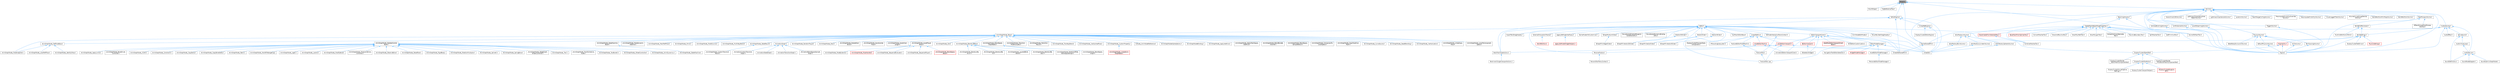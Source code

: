 digraph "Brush.h"
{
 // INTERACTIVE_SVG=YES
 // LATEX_PDF_SIZE
  bgcolor="transparent";
  edge [fontname=Helvetica,fontsize=10,labelfontname=Helvetica,labelfontsize=10];
  node [fontname=Helvetica,fontsize=10,shape=box,height=0.2,width=0.4];
  Node1 [id="Node000001",label="Brush.h",height=0.2,width=0.4,color="gray40", fillcolor="grey60", style="filled", fontcolor="black",tooltip=" "];
  Node1 -> Node2 [id="edge1_Node000001_Node000002",dir="back",color="steelblue1",style="solid",tooltip=" "];
  Node2 [id="Node000002",label="BrushShape.h",height=0.2,width=0.4,color="grey40", fillcolor="white", style="filled",URL="$d3/d8e/BrushShape_8h.html",tooltip=" "];
  Node1 -> Node3 [id="edge2_Node000001_Node000003",dir="back",color="steelblue1",style="solid",tooltip=" "];
  Node3 [id="Node000003",label="DlgReferenceTree.h",height=0.2,width=0.4,color="grey40", fillcolor="white", style="filled",URL="$db/dd3/DlgReferenceTree_8h.html",tooltip=" "];
  Node1 -> Node4 [id="edge3_Node000001_Node000004",dir="back",color="steelblue1",style="solid",tooltip=" "];
  Node4 [id="Node000004",label="EditorEngine.h",height=0.2,width=0.4,color="grey40", fillcolor="white", style="filled",URL="$da/d0c/EditorEngine_8h.html",tooltip=" "];
  Node4 -> Node5 [id="edge4_Node000004_Node000005",dir="back",color="steelblue1",style="solid",tooltip=" "];
  Node5 [id="Node000005",label="BookMarkTypeActions.h",height=0.2,width=0.4,color="grey40", fillcolor="white", style="filled",URL="$d0/d2f/BookMarkTypeActions_8h.html",tooltip=" "];
  Node5 -> Node6 [id="edge5_Node000005_Node000006",dir="back",color="steelblue1",style="solid",tooltip=" "];
  Node6 [id="Node000006",label="BookmarkSingleViewportActions.h",height=0.2,width=0.4,color="grey40", fillcolor="white", style="filled",URL="$d3/dd5/BookmarkSingleViewportActions_8h.html",tooltip=" "];
  Node4 -> Node7 [id="edge6_Node000004_Node000007",dir="back",color="steelblue1",style="solid",tooltip=" "];
  Node7 [id="Node000007",label="Editor.h",height=0.2,width=0.4,color="grey40", fillcolor="white", style="filled",URL="$de/d6e/Editor_8h.html",tooltip=" "];
  Node7 -> Node8 [id="edge7_Node000007_Node000008",dir="back",color="steelblue1",style="solid",tooltip=" "];
  Node8 [id="Node000008",label="AnimGraphNode_Base.h",height=0.2,width=0.4,color="grey40", fillcolor="white", style="filled",URL="$d0/dfb/AnimGraphNode__Base_8h.html",tooltip=" "];
  Node8 -> Node9 [id="edge8_Node000008_Node000009",dir="back",color="steelblue1",style="solid",tooltip=" "];
  Node9 [id="Node000009",label="AnimGraphNodeAlphaOptions.h",height=0.2,width=0.4,color="grey40", fillcolor="white", style="filled",URL="$d6/df6/AnimGraphNodeAlphaOptions_8h.html",tooltip=" "];
  Node8 -> Node10 [id="edge9_Node000008_Node000010",dir="back",color="steelblue1",style="solid",tooltip=" "];
  Node10 [id="Node000010",label="AnimGraphNodeBinding.h",height=0.2,width=0.4,color="grey40", fillcolor="white", style="filled",URL="$d6/d3b/AnimGraphNodeBinding_8h.html",tooltip=" "];
  Node8 -> Node11 [id="edge10_Node000008_Node000011",dir="back",color="steelblue1",style="solid",tooltip=" "];
  Node11 [id="Node000011",label="AnimGraphNode_ApplyAdditive.h",height=0.2,width=0.4,color="grey40", fillcolor="white", style="filled",URL="$da/d67/AnimGraphNode__ApplyAdditive_8h.html",tooltip=" "];
  Node8 -> Node12 [id="edge11_Node000008_Node000012",dir="back",color="steelblue1",style="solid",tooltip=" "];
  Node12 [id="Node000012",label="AnimGraphNode_ApplyMeshSpace\lAdditive.h",height=0.2,width=0.4,color="grey40", fillcolor="white", style="filled",URL="$dd/dc4/AnimGraphNode__ApplyMeshSpaceAdditive_8h.html",tooltip=" "];
  Node8 -> Node13 [id="edge12_Node000008_Node000013",dir="back",color="steelblue1",style="solid",tooltip=" "];
  Node13 [id="Node000013",label="AnimGraphNode_AssetPlayer\lBase.h",height=0.2,width=0.4,color="grey40", fillcolor="white", style="filled",URL="$d1/d4f/AnimGraphNode__AssetPlayerBase_8h.html",tooltip=" "];
  Node13 -> Node14 [id="edge13_Node000013_Node000014",dir="back",color="steelblue1",style="solid",tooltip=" "];
  Node14 [id="Node000014",label="AnimGraphNode_BlendSpace\lBase.h",height=0.2,width=0.4,color="red", fillcolor="#FFF0F0", style="filled",URL="$d7/d6d/AnimGraphNode__BlendSpaceBase_8h.html",tooltip=" "];
  Node13 -> Node19 [id="edge14_Node000013_Node000019",dir="back",color="steelblue1",style="solid",tooltip=" "];
  Node19 [id="Node000019",label="AnimGraphNode_PoseByName.h",height=0.2,width=0.4,color="grey40", fillcolor="white", style="filled",URL="$d7/d02/AnimGraphNode__PoseByName_8h.html",tooltip=" "];
  Node13 -> Node20 [id="edge15_Node000013_Node000020",dir="back",color="steelblue1",style="solid",tooltip=" "];
  Node20 [id="Node000020",label="AnimGraphNode_PoseHandler.h",height=0.2,width=0.4,color="red", fillcolor="#FFF0F0", style="filled",URL="$df/dfb/AnimGraphNode__PoseHandler_8h.html",tooltip=" "];
  Node13 -> Node23 [id="edge16_Node000013_Node000023",dir="back",color="steelblue1",style="solid",tooltip=" "];
  Node23 [id="Node000023",label="AnimGraphNode_SequenceEvaluator.h",height=0.2,width=0.4,color="grey40", fillcolor="white", style="filled",URL="$d1/d1c/AnimGraphNode__SequenceEvaluator_8h.html",tooltip=" "];
  Node13 -> Node24 [id="edge17_Node000013_Node000024",dir="back",color="steelblue1",style="solid",tooltip=" "];
  Node24 [id="Node000024",label="AnimGraphNode_SequencePlayer.h",height=0.2,width=0.4,color="grey40", fillcolor="white", style="filled",URL="$d2/d91/AnimGraphNode__SequencePlayer_8h.html",tooltip=" "];
  Node8 -> Node25 [id="edge18_Node000008_Node000025",dir="back",color="steelblue1",style="solid",tooltip=" "];
  Node25 [id="Node000025",label="AnimGraphNode_BlendBoneBy\lChannel.h",height=0.2,width=0.4,color="grey40", fillcolor="white", style="filled",URL="$de/da9/AnimGraphNode__BlendBoneByChannel_8h.html",tooltip=" "];
  Node8 -> Node26 [id="edge19_Node000008_Node000026",dir="back",color="steelblue1",style="solid",tooltip=" "];
  Node26 [id="Node000026",label="AnimGraphNode_BlendListBase.h",height=0.2,width=0.4,color="grey40", fillcolor="white", style="filled",URL="$d7/d20/AnimGraphNode__BlendListBase_8h.html",tooltip=" "];
  Node26 -> Node27 [id="edge20_Node000026_Node000027",dir="back",color="steelblue1",style="solid",tooltip=" "];
  Node27 [id="Node000027",label="AnimGraphNode_BlendListBy\lBool.h",height=0.2,width=0.4,color="grey40", fillcolor="white", style="filled",URL="$d9/d9d/AnimGraphNode__BlendListByBool_8h.html",tooltip=" "];
  Node26 -> Node28 [id="edge21_Node000026_Node000028",dir="back",color="steelblue1",style="solid",tooltip=" "];
  Node28 [id="Node000028",label="AnimGraphNode_BlendListBy\lEnum.h",height=0.2,width=0.4,color="grey40", fillcolor="white", style="filled",URL="$de/d60/AnimGraphNode__BlendListByEnum_8h.html",tooltip=" "];
  Node26 -> Node29 [id="edge22_Node000026_Node000029",dir="back",color="steelblue1",style="solid",tooltip=" "];
  Node29 [id="Node000029",label="AnimGraphNode_BlendListBy\lInt.h",height=0.2,width=0.4,color="grey40", fillcolor="white", style="filled",URL="$dc/df2/AnimGraphNode__BlendListByInt_8h.html",tooltip=" "];
  Node26 -> Node30 [id="edge23_Node000026_Node000030",dir="back",color="steelblue1",style="solid",tooltip=" "];
  Node30 [id="Node000030",label="AnimGraphNode_LayeredBone\lBlend.h",height=0.2,width=0.4,color="grey40", fillcolor="white", style="filled",URL="$d2/d01/AnimGraphNode__LayeredBoneBlend_8h.html",tooltip=" "];
  Node8 -> Node31 [id="edge24_Node000008_Node000031",dir="back",color="steelblue1",style="solid",tooltip=" "];
  Node31 [id="Node000031",label="AnimGraphNode_BlendSpace\lGraphBase.h",height=0.2,width=0.4,color="grey40", fillcolor="white", style="filled",URL="$d6/d44/AnimGraphNode__BlendSpaceGraphBase_8h.html",tooltip=" "];
  Node31 -> Node32 [id="edge25_Node000031_Node000032",dir="back",color="steelblue1",style="solid",tooltip=" "];
  Node32 [id="Node000032",label="AnimGraphNode_BlendSpace\lGraph.h",height=0.2,width=0.4,color="grey40", fillcolor="white", style="filled",URL="$d7/d81/AnimGraphNode__BlendSpaceGraph_8h.html",tooltip=" "];
  Node31 -> Node33 [id="edge26_Node000031_Node000033",dir="back",color="steelblue1",style="solid",tooltip=" "];
  Node33 [id="Node000033",label="AnimGraphNode_RotationOffset\lBlendSpaceGraph.h",height=0.2,width=0.4,color="grey40", fillcolor="white", style="filled",URL="$d0/d4c/AnimGraphNode__RotationOffsetBlendSpaceGraph_8h.html",tooltip=" "];
  Node8 -> Node34 [id="edge27_Node000008_Node000034",dir="back",color="steelblue1",style="solid",tooltip=" "];
  Node34 [id="Node000034",label="AnimGraphNode_BlendSpace\lSampleResult.h",height=0.2,width=0.4,color="grey40", fillcolor="white", style="filled",URL="$de/df8/AnimGraphNode__BlendSpaceSampleResult_8h.html",tooltip=" "];
  Node8 -> Node35 [id="edge28_Node000008_Node000035",dir="back",color="steelblue1",style="solid",tooltip=" "];
  Node35 [id="Node000035",label="AnimGraphNode_ComponentTo\lLocalSpace.h",height=0.2,width=0.4,color="grey40", fillcolor="white", style="filled",URL="$d1/d3f/AnimGraphNode__ComponentToLocalSpace_8h.html",tooltip=" "];
  Node8 -> Node36 [id="edge29_Node000008_Node000036",dir="back",color="steelblue1",style="solid",tooltip=" "];
  Node36 [id="Node000036",label="AnimGraphNode_CopyPoseFrom\lMesh.h",height=0.2,width=0.4,color="grey40", fillcolor="white", style="filled",URL="$d6/d71/AnimGraphNode__CopyPoseFromMesh_8h.html",tooltip=" "];
  Node8 -> Node37 [id="edge30_Node000008_Node000037",dir="back",color="steelblue1",style="solid",tooltip=" "];
  Node37 [id="Node000037",label="AnimGraphNode_CurveSource.h",height=0.2,width=0.4,color="grey40", fillcolor="white", style="filled",URL="$dc/de5/AnimGraphNode__CurveSource_8h.html",tooltip=" "];
  Node8 -> Node38 [id="edge31_Node000008_Node000038",dir="back",color="steelblue1",style="solid",tooltip=" "];
  Node38 [id="Node000038",label="AnimGraphNode_CustomProperty.h",height=0.2,width=0.4,color="grey40", fillcolor="white", style="filled",URL="$d8/d3f/AnimGraphNode__CustomProperty_8h.html",tooltip=" "];
  Node38 -> Node39 [id="edge32_Node000038_Node000039",dir="back",color="steelblue1",style="solid",tooltip=" "];
  Node39 [id="Node000039",label="AnimGraphNode_LinkedAnim\lGraphBase.h",height=0.2,width=0.4,color="red", fillcolor="#FFF0F0", style="filled",URL="$d5/de1/AnimGraphNode__LinkedAnimGraphBase_8h.html",tooltip=" "];
  Node8 -> Node42 [id="edge33_Node000008_Node000042",dir="back",color="steelblue1",style="solid",tooltip=" "];
  Node42 [id="Node000042",label="AnimGraphNode_DeadBlending.h",height=0.2,width=0.4,color="grey40", fillcolor="white", style="filled",URL="$d8/d73/AnimGraphNode__DeadBlending_8h.html",tooltip=" "];
  Node8 -> Node43 [id="edge34_Node000008_Node000043",dir="back",color="steelblue1",style="solid",tooltip=" "];
  Node43 [id="Node000043",label="AnimGraphNode_Inertialization.h",height=0.2,width=0.4,color="grey40", fillcolor="white", style="filled",URL="$d7/d66/AnimGraphNode__Inertialization_8h.html",tooltip=" "];
  Node8 -> Node44 [id="edge35_Node000008_Node000044",dir="back",color="steelblue1",style="solid",tooltip=" "];
  Node44 [id="Node000044",label="AnimGraphNode_LinkedInput\lPose.h",height=0.2,width=0.4,color="grey40", fillcolor="white", style="filled",URL="$d7/d8c/AnimGraphNode__LinkedInputPose_8h.html",tooltip=" "];
  Node8 -> Node45 [id="edge36_Node000008_Node000045",dir="back",color="steelblue1",style="solid",tooltip=" "];
  Node45 [id="Node000045",label="AnimGraphNode_LocalToComponent\lSpace.h",height=0.2,width=0.4,color="grey40", fillcolor="white", style="filled",URL="$d6/d01/AnimGraphNode__LocalToComponentSpace_8h.html",tooltip=" "];
  Node8 -> Node46 [id="edge37_Node000008_Node000046",dir="back",color="steelblue1",style="solid",tooltip=" "];
  Node46 [id="Node000046",label="AnimGraphNode_MakeDynamic\lAdditive.h",height=0.2,width=0.4,color="grey40", fillcolor="white", style="filled",URL="$d4/dc9/AnimGraphNode__MakeDynamicAdditive_8h.html",tooltip=" "];
  Node8 -> Node47 [id="edge38_Node000008_Node000047",dir="back",color="steelblue1",style="solid",tooltip=" "];
  Node47 [id="Node000047",label="AnimGraphNode_MeshRefPose.h",height=0.2,width=0.4,color="grey40", fillcolor="white", style="filled",URL="$d3/d58/AnimGraphNode__MeshRefPose_8h.html",tooltip=" "];
  Node8 -> Node48 [id="edge39_Node000008_Node000048",dir="back",color="steelblue1",style="solid",tooltip=" "];
  Node48 [id="Node000048",label="AnimGraphNode_Mirror.h",height=0.2,width=0.4,color="grey40", fillcolor="white", style="filled",URL="$de/d96/AnimGraphNode__Mirror_8h.html",tooltip=" "];
  Node8 -> Node49 [id="edge40_Node000008_Node000049",dir="back",color="steelblue1",style="solid",tooltip=" "];
  Node49 [id="Node000049",label="AnimGraphNode_ModifyCurve.h",height=0.2,width=0.4,color="grey40", fillcolor="white", style="filled",URL="$d5/d09/AnimGraphNode__ModifyCurve_8h.html",tooltip=" "];
  Node8 -> Node50 [id="edge41_Node000008_Node000050",dir="back",color="steelblue1",style="solid",tooltip=" "];
  Node50 [id="Node000050",label="AnimGraphNode_MultiWayBlend.h",height=0.2,width=0.4,color="grey40", fillcolor="white", style="filled",URL="$dd/dcb/AnimGraphNode__MultiWayBlend_8h.html",tooltip=" "];
  Node8 -> Node51 [id="edge42_Node000008_Node000051",dir="back",color="steelblue1",style="solid",tooltip=" "];
  Node51 [id="Node000051",label="AnimGraphNode_PoseSnapshot.h",height=0.2,width=0.4,color="grey40", fillcolor="white", style="filled",URL="$d1/d92/AnimGraphNode__PoseSnapshot_8h.html",tooltip=" "];
  Node8 -> Node52 [id="edge43_Node000008_Node000052",dir="back",color="steelblue1",style="solid",tooltip=" "];
  Node52 [id="Node000052",label="AnimGraphNode_RandomPlayer.h",height=0.2,width=0.4,color="grey40", fillcolor="white", style="filled",URL="$dc/d48/AnimGraphNode__RandomPlayer_8h.html",tooltip=" "];
  Node8 -> Node53 [id="edge44_Node000008_Node000053",dir="back",color="steelblue1",style="solid",tooltip=" "];
  Node53 [id="Node000053",label="AnimGraphNode_RefPoseBase.h",height=0.2,width=0.4,color="grey40", fillcolor="white", style="filled",URL="$d8/d34/AnimGraphNode__RefPoseBase_8h.html",tooltip=" "];
  Node53 -> Node54 [id="edge45_Node000053_Node000054",dir="back",color="steelblue1",style="solid",tooltip=" "];
  Node54 [id="Node000054",label="AnimGraphNode_IdentityPose.h",height=0.2,width=0.4,color="grey40", fillcolor="white", style="filled",URL="$d8/dac/AnimGraphNode__IdentityPose_8h.html",tooltip=" "];
  Node53 -> Node55 [id="edge46_Node000053_Node000055",dir="back",color="steelblue1",style="solid",tooltip=" "];
  Node55 [id="Node000055",label="AnimGraphNode_LocalRefPose.h",height=0.2,width=0.4,color="grey40", fillcolor="white", style="filled",URL="$df/d6f/AnimGraphNode__LocalRefPose_8h.html",tooltip=" "];
  Node53 -> Node51 [id="edge47_Node000053_Node000051",dir="back",color="steelblue1",style="solid",tooltip=" "];
  Node8 -> Node56 [id="edge48_Node000008_Node000056",dir="back",color="steelblue1",style="solid",tooltip=" "];
  Node56 [id="Node000056",label="AnimGraphNode_Root.h",height=0.2,width=0.4,color="grey40", fillcolor="white", style="filled",URL="$d2/d39/AnimGraphNode__Root_8h.html",tooltip=" "];
  Node8 -> Node57 [id="edge49_Node000008_Node000057",dir="back",color="steelblue1",style="solid",tooltip=" "];
  Node57 [id="Node000057",label="AnimGraphNode_RotateRoot\lBone.h",height=0.2,width=0.4,color="grey40", fillcolor="white", style="filled",URL="$d4/de0/AnimGraphNode__RotateRootBone_8h.html",tooltip=" "];
  Node8 -> Node58 [id="edge50_Node000008_Node000058",dir="back",color="steelblue1",style="solid",tooltip=" "];
  Node58 [id="Node000058",label="AnimGraphNode_SaveCached\lPose.h",height=0.2,width=0.4,color="grey40", fillcolor="white", style="filled",URL="$df/d5e/AnimGraphNode__SaveCachedPose_8h.html",tooltip=" "];
  Node8 -> Node59 [id="edge51_Node000008_Node000059",dir="back",color="steelblue1",style="solid",tooltip=" "];
  Node59 [id="Node000059",label="AnimGraphNode_ScaleChain\lLength.h",height=0.2,width=0.4,color="grey40", fillcolor="white", style="filled",URL="$d9/df8/AnimGraphNode__ScaleChainLength_8h.html",tooltip=" "];
  Node8 -> Node60 [id="edge52_Node000008_Node000060",dir="back",color="steelblue1",style="solid",tooltip=" "];
  Node60 [id="Node000060",label="AnimGraphNode_SkeletalControl\lBase.h",height=0.2,width=0.4,color="grey40", fillcolor="white", style="filled",URL="$d9/dff/AnimGraphNode__SkeletalControlBase_8h.html",tooltip=" "];
  Node60 -> Node61 [id="edge53_Node000060_Node000061",dir="back",color="steelblue1",style="solid",tooltip=" "];
  Node61 [id="Node000061",label="AnimGraphNode_AnimDynamics.h",height=0.2,width=0.4,color="grey40", fillcolor="white", style="filled",URL="$da/dc2/AnimGraphNode__AnimDynamics_8h.html",tooltip=" "];
  Node60 -> Node62 [id="edge54_Node000060_Node000062",dir="back",color="steelblue1",style="solid",tooltip=" "];
  Node62 [id="Node000062",label="AnimGraphNode_ApplyLimits.h",height=0.2,width=0.4,color="grey40", fillcolor="white", style="filled",URL="$dc/d36/AnimGraphNode__ApplyLimits_8h.html",tooltip=" "];
  Node60 -> Node63 [id="edge55_Node000060_Node000063",dir="back",color="steelblue1",style="solid",tooltip=" "];
  Node63 [id="Node000063",label="AnimGraphNode_BoneDriven\lController.h",height=0.2,width=0.4,color="grey40", fillcolor="white", style="filled",URL="$df/df3/AnimGraphNode__BoneDrivenController_8h.html",tooltip=" "];
  Node60 -> Node64 [id="edge56_Node000060_Node000064",dir="back",color="steelblue1",style="solid",tooltip=" "];
  Node64 [id="Node000064",label="AnimGraphNode_CCDIK.h",height=0.2,width=0.4,color="grey40", fillcolor="white", style="filled",URL="$df/d0d/AnimGraphNode__CCDIK_8h.html",tooltip=" "];
  Node60 -> Node65 [id="edge57_Node000060_Node000065",dir="back",color="steelblue1",style="solid",tooltip=" "];
  Node65 [id="Node000065",label="AnimGraphNode_Constraint.h",height=0.2,width=0.4,color="grey40", fillcolor="white", style="filled",URL="$d2/d98/AnimGraphNode__Constraint_8h.html",tooltip=" "];
  Node60 -> Node66 [id="edge58_Node000060_Node000066",dir="back",color="steelblue1",style="solid",tooltip=" "];
  Node66 [id="Node000066",label="AnimGraphNode_CopyBone.h",height=0.2,width=0.4,color="grey40", fillcolor="white", style="filled",URL="$dc/de6/AnimGraphNode__CopyBone_8h.html",tooltip=" "];
  Node60 -> Node67 [id="edge59_Node000060_Node000067",dir="back",color="steelblue1",style="solid",tooltip=" "];
  Node67 [id="Node000067",label="AnimGraphNode_CopyBoneDelta.h",height=0.2,width=0.4,color="grey40", fillcolor="white", style="filled",URL="$d8/d60/AnimGraphNode__CopyBoneDelta_8h.html",tooltip=" "];
  Node60 -> Node68 [id="edge60_Node000060_Node000068",dir="back",color="steelblue1",style="solid",tooltip=" "];
  Node68 [id="Node000068",label="AnimGraphNode_Fabrik.h",height=0.2,width=0.4,color="grey40", fillcolor="white", style="filled",URL="$d6/d79/AnimGraphNode__Fabrik_8h.html",tooltip=" "];
  Node60 -> Node69 [id="edge61_Node000060_Node000069",dir="back",color="steelblue1",style="solid",tooltip=" "];
  Node69 [id="Node000069",label="AnimGraphNode_HandIKRetargeting.h",height=0.2,width=0.4,color="grey40", fillcolor="white", style="filled",URL="$dd/dee/AnimGraphNode__HandIKRetargeting_8h.html",tooltip=" "];
  Node60 -> Node70 [id="edge62_Node000060_Node000070",dir="back",color="steelblue1",style="solid",tooltip=" "];
  Node70 [id="Node000070",label="AnimGraphNode_LegIK.h",height=0.2,width=0.4,color="grey40", fillcolor="white", style="filled",URL="$d3/d59/AnimGraphNode__LegIK_8h.html",tooltip=" "];
  Node60 -> Node71 [id="edge63_Node000060_Node000071",dir="back",color="steelblue1",style="solid",tooltip=" "];
  Node71 [id="Node000071",label="AnimGraphNode_LookAt.h",height=0.2,width=0.4,color="grey40", fillcolor="white", style="filled",URL="$dd/de3/AnimGraphNode__LookAt_8h.html",tooltip=" "];
  Node60 -> Node72 [id="edge64_Node000060_Node000072",dir="back",color="steelblue1",style="solid",tooltip=" "];
  Node72 [id="Node000072",label="AnimGraphNode_ModifyBone.h",height=0.2,width=0.4,color="grey40", fillcolor="white", style="filled",URL="$d1/d8e/AnimGraphNode__ModifyBone_8h.html",tooltip=" "];
  Node60 -> Node73 [id="edge65_Node000060_Node000073",dir="back",color="steelblue1",style="solid",tooltip=" "];
  Node73 [id="Node000073",label="AnimGraphNode_ModularVehicle\lController.h",height=0.2,width=0.4,color="grey40", fillcolor="white", style="filled",URL="$d3/d04/AnimGraphNode__ModularVehicleController_8h.html",tooltip=" "];
  Node60 -> Node74 [id="edge66_Node000060_Node000074",dir="back",color="steelblue1",style="solid",tooltip=" "];
  Node74 [id="Node000074",label="AnimGraphNode_ObserveBone.h",height=0.2,width=0.4,color="grey40", fillcolor="white", style="filled",URL="$d0/dcc/AnimGraphNode__ObserveBone_8h.html",tooltip=" "];
  Node60 -> Node75 [id="edge67_Node000060_Node000075",dir="back",color="steelblue1",style="solid",tooltip=" "];
  Node75 [id="Node000075",label="AnimGraphNode_ResetRoot.h",height=0.2,width=0.4,color="grey40", fillcolor="white", style="filled",URL="$dd/da9/AnimGraphNode__ResetRoot_8h.html",tooltip=" "];
  Node60 -> Node76 [id="edge68_Node000060_Node000076",dir="back",color="steelblue1",style="solid",tooltip=" "];
  Node76 [id="Node000076",label="AnimGraphNode_RigidBody.h",height=0.2,width=0.4,color="grey40", fillcolor="white", style="filled",URL="$d0/d05/AnimGraphNode__RigidBody_8h.html",tooltip=" "];
  Node60 -> Node77 [id="edge69_Node000060_Node000077",dir="back",color="steelblue1",style="solid",tooltip=" "];
  Node77 [id="Node000077",label="AnimGraphNode_RotationMultiplier.h",height=0.2,width=0.4,color="grey40", fillcolor="white", style="filled",URL="$d6/d16/AnimGraphNode__RotationMultiplier_8h.html",tooltip=" "];
  Node60 -> Node78 [id="edge70_Node000060_Node000078",dir="back",color="steelblue1",style="solid",tooltip=" "];
  Node78 [id="Node000078",label="AnimGraphNode_SplineIK.h",height=0.2,width=0.4,color="grey40", fillcolor="white", style="filled",URL="$d0/d7e/AnimGraphNode__SplineIK_8h.html",tooltip=" "];
  Node60 -> Node79 [id="edge71_Node000060_Node000079",dir="back",color="steelblue1",style="solid",tooltip=" "];
  Node79 [id="Node000079",label="AnimGraphNode_SpringBone.h",height=0.2,width=0.4,color="grey40", fillcolor="white", style="filled",URL="$dc/d38/AnimGraphNode__SpringBone_8h.html",tooltip=" "];
  Node60 -> Node80 [id="edge72_Node000060_Node000080",dir="back",color="steelblue1",style="solid",tooltip=" "];
  Node80 [id="Node000080",label="AnimGraphNode_StageCoach\lWheelController.h",height=0.2,width=0.4,color="grey40", fillcolor="white", style="filled",URL="$d6/dbe/AnimGraphNode__StageCoachWheelController_8h.html",tooltip=" "];
  Node60 -> Node81 [id="edge73_Node000060_Node000081",dir="back",color="steelblue1",style="solid",tooltip=" "];
  Node81 [id="Node000081",label="AnimGraphNode_Trail.h",height=0.2,width=0.4,color="grey40", fillcolor="white", style="filled",URL="$d4/d5a/AnimGraphNode__Trail_8h.html",tooltip=" "];
  Node60 -> Node82 [id="edge74_Node000060_Node000082",dir="back",color="steelblue1",style="solid",tooltip=" "];
  Node82 [id="Node000082",label="AnimGraphNode_TwistCorrective\lNode.h",height=0.2,width=0.4,color="grey40", fillcolor="white", style="filled",URL="$de/d7f/AnimGraphNode__TwistCorrectiveNode_8h.html",tooltip=" "];
  Node60 -> Node83 [id="edge75_Node000060_Node000083",dir="back",color="steelblue1",style="solid",tooltip=" "];
  Node83 [id="Node000083",label="AnimGraphNode_TwoBoneIK.h",height=0.2,width=0.4,color="grey40", fillcolor="white", style="filled",URL="$d1/dc2/AnimGraphNode__TwoBoneIK_8h.html",tooltip=" "];
  Node60 -> Node84 [id="edge76_Node000060_Node000084",dir="back",color="steelblue1",style="solid",tooltip=" "];
  Node84 [id="Node000084",label="AnimGraphNode_WheelController.h",height=0.2,width=0.4,color="grey40", fillcolor="white", style="filled",URL="$df/de4/AnimGraphNode__WheelController_8h.html",tooltip=" "];
  Node8 -> Node85 [id="edge77_Node000008_Node000085",dir="back",color="steelblue1",style="solid",tooltip=" "];
  Node85 [id="Node000085",label="AnimGraphNode_Slot.h",height=0.2,width=0.4,color="grey40", fillcolor="white", style="filled",URL="$df/d63/AnimGraphNode__Slot_8h.html",tooltip=" "];
  Node8 -> Node86 [id="edge78_Node000008_Node000086",dir="back",color="steelblue1",style="solid",tooltip=" "];
  Node86 [id="Node000086",label="AnimGraphNode_StateMachine\lBase.h",height=0.2,width=0.4,color="grey40", fillcolor="white", style="filled",URL="$dc/d11/AnimGraphNode__StateMachineBase_8h.html",tooltip=" "];
  Node86 -> Node87 [id="edge79_Node000086_Node000087",dir="back",color="steelblue1",style="solid",tooltip=" "];
  Node87 [id="Node000087",label="AnimGraphNode_StateMachine.h",height=0.2,width=0.4,color="grey40", fillcolor="white", style="filled",URL="$d9/d4d/AnimGraphNode__StateMachine_8h.html",tooltip=" "];
  Node8 -> Node88 [id="edge80_Node000008_Node000088",dir="back",color="steelblue1",style="solid",tooltip=" "];
  Node88 [id="Node000088",label="AnimGraphNode_StateResult.h",height=0.2,width=0.4,color="grey40", fillcolor="white", style="filled",URL="$d3/d7e/AnimGraphNode__StateResult_8h.html",tooltip=" "];
  Node88 -> Node89 [id="edge81_Node000088_Node000089",dir="back",color="steelblue1",style="solid",tooltip=" "];
  Node89 [id="Node000089",label="AnimGraphNode_CustomTransition\lResult.h",height=0.2,width=0.4,color="grey40", fillcolor="white", style="filled",URL="$df/d6e/AnimGraphNode__CustomTransitionResult_8h.html",tooltip=" "];
  Node8 -> Node90 [id="edge82_Node000008_Node000090",dir="back",color="steelblue1",style="solid",tooltip=" "];
  Node90 [id="Node000090",label="AnimGraphNode_Transition\lPoseEvaluator.h",height=0.2,width=0.4,color="grey40", fillcolor="white", style="filled",URL="$d8/dec/AnimGraphNode__TransitionPoseEvaluator_8h.html",tooltip=" "];
  Node8 -> Node91 [id="edge83_Node000008_Node000091",dir="back",color="steelblue1",style="solid",tooltip=" "];
  Node91 [id="Node000091",label="AnimGraphNode_Transition\lResult.h",height=0.2,width=0.4,color="grey40", fillcolor="white", style="filled",URL="$d7/d74/AnimGraphNode__TransitionResult_8h.html",tooltip=" "];
  Node8 -> Node92 [id="edge84_Node000008_Node000092",dir="back",color="steelblue1",style="solid",tooltip=" "];
  Node92 [id="Node000092",label="AnimGraphNode_TwoWayBlend.h",height=0.2,width=0.4,color="grey40", fillcolor="white", style="filled",URL="$d0/df0/AnimGraphNode__TwoWayBlend_8h.html",tooltip=" "];
  Node8 -> Node93 [id="edge85_Node000008_Node000093",dir="back",color="steelblue1",style="solid",tooltip=" "];
  Node93 [id="Node000093",label="AnimGraphNode_UseCachedPose.h",height=0.2,width=0.4,color="grey40", fillcolor="white", style="filled",URL="$d8/d30/AnimGraphNode__UseCachedPose_8h.html",tooltip=" "];
  Node8 -> Node94 [id="edge86_Node000008_Node000094",dir="back",color="steelblue1",style="solid",tooltip=" "];
  Node94 [id="Node000094",label="AnimationGraph.h",height=0.2,width=0.4,color="grey40", fillcolor="white", style="filled",URL="$df/d2e/AnimationGraph_8h.html",tooltip=" "];
  Node94 -> Node95 [id="edge87_Node000094_Node000095",dir="back",color="steelblue1",style="solid",tooltip=" "];
  Node95 [id="Node000095",label="AnimationBlendSpaceSample\lGraph.h",height=0.2,width=0.4,color="grey40", fillcolor="white", style="filled",URL="$d1/d35/AnimationBlendSpaceSampleGraph_8h.html",tooltip=" "];
  Node94 -> Node96 [id="edge88_Node000094_Node000096",dir="back",color="steelblue1",style="solid",tooltip=" "];
  Node96 [id="Node000096",label="AnimationCustomTransition\lGraph.h",height=0.2,width=0.4,color="grey40", fillcolor="white", style="filled",URL="$dc/d6c/AnimationCustomTransitionGraph_8h.html",tooltip=" "];
  Node94 -> Node97 [id="edge89_Node000094_Node000097",dir="back",color="steelblue1",style="solid",tooltip=" "];
  Node97 [id="Node000097",label="AnimationStateGraph.h",height=0.2,width=0.4,color="grey40", fillcolor="white", style="filled",URL="$d1/d71/AnimationStateGraph_8h.html",tooltip=" "];
  Node94 -> Node98 [id="edge90_Node000094_Node000098",dir="back",color="steelblue1",style="solid",tooltip=" "];
  Node98 [id="Node000098",label="AnimationTransitionGraph.h",height=0.2,width=0.4,color="grey40", fillcolor="white", style="filled",URL="$d2/d0b/AnimationTransitionGraph_8h.html",tooltip=" "];
  Node8 -> Node99 [id="edge91_Node000008_Node000099",dir="back",color="steelblue1",style="solid",tooltip=" "];
  Node99 [id="Node000099",label="K2Node_AnimNodeReference.h",height=0.2,width=0.4,color="grey40", fillcolor="white", style="filled",URL="$d2/d81/K2Node__AnimNodeReference_8h.html",tooltip=" "];
  Node7 -> Node100 [id="edge92_Node000007_Node000100",dir="back",color="steelblue1",style="solid",tooltip=" "];
  Node100 [id="Node000100",label="AnimNodeEditModes.h",height=0.2,width=0.4,color="grey40", fillcolor="white", style="filled",URL="$db/dde/AnimNodeEditModes_8h.html",tooltip=" "];
  Node7 -> Node5 [id="edge93_Node000007_Node000005",dir="back",color="steelblue1",style="solid",tooltip=" "];
  Node7 -> Node101 [id="edge94_Node000007_Node000101",dir="back",color="steelblue1",style="solid",tooltip=" "];
  Node101 [id="Node000101",label="BrushBuilderDragDropOp.h",height=0.2,width=0.4,color="grey40", fillcolor="white", style="filled",URL="$d9/d56/BrushBuilderDragDropOp_8h.html",tooltip=" "];
  Node7 -> Node102 [id="edge95_Node000007_Node000102",dir="back",color="steelblue1",style="solid",tooltip=" "];
  Node102 [id="Node000102",label="DisplayClusterObjectRef.h",height=0.2,width=0.4,color="grey40", fillcolor="white", style="filled",URL="$d9/d87/DisplayClusterObjectRef_8h.html",tooltip=" "];
  Node102 -> Node103 [id="edge96_Node000102_Node000103",dir="back",color="steelblue1",style="solid",tooltip=" "];
  Node103 [id="Node000103",label="DisplayClusterRender\l_ProceduralMeshComponentRef.h",height=0.2,width=0.4,color="grey40", fillcolor="white", style="filled",URL="$da/dbe/DisplayClusterRender__ProceduralMeshComponentRef_8h.html",tooltip=" "];
  Node102 -> Node104 [id="edge97_Node000102_Node000104",dir="back",color="steelblue1",style="solid",tooltip=" "];
  Node104 [id="Node000104",label="DisplayClusterRender\l_StaticMeshComponentRef.h",height=0.2,width=0.4,color="grey40", fillcolor="white", style="filled",URL="$dd/d84/DisplayClusterRender__StaticMeshComponentRef_8h.html",tooltip=" "];
  Node102 -> Node105 [id="edge98_Node000102_Node000105",dir="back",color="steelblue1",style="solid",tooltip=" "];
  Node105 [id="Node000105",label="DisplayClusterRootActor.h",height=0.2,width=0.4,color="grey40", fillcolor="white", style="filled",URL="$d0/d41/DisplayClusterRootActor_8h.html",tooltip=" "];
  Node105 -> Node106 [id="edge99_Node000105_Node000106",dir="back",color="steelblue1",style="solid",tooltip=" "];
  Node106 [id="Node000106",label="DisplayClusterMoviePipeline\lSettings.h",height=0.2,width=0.4,color="grey40", fillcolor="white", style="filled",URL="$d7/d56/DisplayClusterMoviePipelineSettings_8h.html",tooltip=" "];
  Node105 -> Node107 [id="edge100_Node000105_Node000107",dir="back",color="steelblue1",style="solid",tooltip=" "];
  Node107 [id="Node000107",label="DisplayClusterViewportHelpers.h",height=0.2,width=0.4,color="grey40", fillcolor="white", style="filled",URL="$d6/d8b/DisplayClusterViewportHelpers_8h.html",tooltip=" "];
  Node105 -> Node108 [id="edge101_Node000105_Node000108",dir="back",color="steelblue1",style="solid",tooltip=" "];
  Node108 [id="Node000108",label="IDisplayClusterBlueprint\lAPI.h",height=0.2,width=0.4,color="red", fillcolor="#FFF0F0", style="filled",URL="$d6/dd6/IDisplayClusterBlueprintAPI_8h.html",tooltip=" "];
  Node7 -> Node110 [id="edge102_Node000007_Node000110",dir="back",color="steelblue1",style="solid",tooltip=" "];
  Node110 [id="Node000110",label="EdModeInteractiveToolsContext.h",height=0.2,width=0.4,color="grey40", fillcolor="white", style="filled",URL="$d7/da4/EdModeInteractiveToolsContext_8h.html",tooltip=" "];
  Node110 -> Node111 [id="edge103_Node000110_Node000111",dir="back",color="steelblue1",style="solid",tooltip=" "];
  Node111 [id="Node000111",label="FractureTool.h",height=0.2,width=0.4,color="grey40", fillcolor="white", style="filled",URL="$d4/d30/FractureTool_8h.html",tooltip=" "];
  Node111 -> Node112 [id="edge104_Node000111_Node000112",dir="back",color="steelblue1",style="solid",tooltip=" "];
  Node112 [id="Node000112",label="FractureTool.cpp",height=0.2,width=0.4,color="grey40", fillcolor="white", style="filled",URL="$dc/d9a/FractureTool_8cpp.html",tooltip=" "];
  Node7 -> Node113 [id="edge105_Node000007_Node000113",dir="back",color="steelblue1",style="solid",tooltip=" "];
  Node113 [id="Node000113",label="EditorModeManager.h",height=0.2,width=0.4,color="grey40", fillcolor="white", style="filled",URL="$d9/dca/EditorModeManager_8h.html",tooltip=" "];
  Node113 -> Node114 [id="edge106_Node000113_Node000114",dir="back",color="steelblue1",style="solid",tooltip=" "];
  Node114 [id="Node000114",label="AssetEditorModeManager.h",height=0.2,width=0.4,color="grey40", fillcolor="white", style="filled",URL="$db/d83/AssetEditorModeManager_8h.html",tooltip=" "];
  Node114 -> Node115 [id="edge107_Node000114_Node000115",dir="back",color="steelblue1",style="solid",tooltip=" "];
  Node115 [id="Node000115",label="IPersonaEditorModeManager.h",height=0.2,width=0.4,color="grey40", fillcolor="white", style="filled",URL="$d7/dda/IPersonaEditorModeManager_8h.html",tooltip=" "];
  Node113 -> Node112 [id="edge108_Node000113_Node000112",dir="back",color="steelblue1",style="solid",tooltip=" "];
  Node113 -> Node116 [id="edge109_Node000113_Node000116",dir="back",color="steelblue1",style="solid",tooltip=" "];
  Node116 [id="Node000116",label="NavigationToolEditorSelection.h",height=0.2,width=0.4,color="grey40", fillcolor="white", style="filled",URL="$d8/dc1/NavigationToolEditorSelection_8h.html",tooltip=" "];
  Node113 -> Node117 [id="edge110_Node000113_Node000117",dir="back",color="steelblue1",style="solid",tooltip=" "];
  Node117 [id="Node000117",label="UnrealEd.h",height=0.2,width=0.4,color="grey40", fillcolor="white", style="filled",URL="$d2/d5f/UnrealEd_8h.html",tooltip=" "];
  Node113 -> Node118 [id="edge111_Node000113_Node000118",dir="back",color="steelblue1",style="solid",tooltip=" "];
  Node118 [id="Node000118",label="WidgetModeManager.h",height=0.2,width=0.4,color="red", fillcolor="#FFF0F0", style="filled",URL="$d7/d49/WidgetModeManager_8h.html",tooltip=" "];
  Node7 -> Node120 [id="edge112_Node000007_Node000120",dir="back",color="steelblue1",style="solid",tooltip=" "];
  Node120 [id="Node000120",label="EditorViewportClient.h",height=0.2,width=0.4,color="grey40", fillcolor="white", style="filled",URL="$d4/d41/EditorViewportClient_8h.html",tooltip=" "];
  Node120 -> Node121 [id="edge113_Node000120_Node000121",dir="back",color="steelblue1",style="solid",tooltip=" "];
  Node121 [id="Node000121",label="AnimationEditorViewportClient.h",height=0.2,width=0.4,color="grey40", fillcolor="white", style="filled",URL="$d1/d45/AnimationEditorViewportClient_8h.html",tooltip=" "];
  Node120 -> Node122 [id="edge114_Node000120_Node000122",dir="back",color="steelblue1",style="solid",tooltip=" "];
  Node122 [id="Node000122",label="DataflowEditorViewportClient\lBase.h",height=0.2,width=0.4,color="red", fillcolor="#FFF0F0", style="filled",URL="$d8/ddd/DataflowEditorViewportClientBase_8h.html",tooltip=" "];
  Node120 -> Node125 [id="edge115_Node000120_Node000125",dir="back",color="steelblue1",style="solid",tooltip=" "];
  Node125 [id="Node000125",label="ISCSEditorCustomization.h",height=0.2,width=0.4,color="grey40", fillcolor="white", style="filled",URL="$de/d19/ISCSEditorCustomization_8h.html",tooltip=" "];
  Node120 -> Node126 [id="edge116_Node000120_Node000126",dir="back",color="steelblue1",style="solid",tooltip=" "];
  Node126 [id="Node000126",label="LevelEditorViewport.h",height=0.2,width=0.4,color="red", fillcolor="#FFF0F0", style="filled",URL="$d4/ddf/LevelEditorViewport_8h.html",tooltip=" "];
  Node126 -> Node5 [id="edge117_Node000126_Node000005",dir="back",color="steelblue1",style="solid",tooltip=" "];
  Node126 -> Node112 [id="edge118_Node000126_Node000112",dir="back",color="steelblue1",style="solid",tooltip=" "];
  Node126 -> Node117 [id="edge119_Node000126_Node000117",dir="back",color="steelblue1",style="solid",tooltip=" "];
  Node120 -> Node129 [id="edge120_Node000120_Node000129",dir="back",color="steelblue1",style="solid",tooltip=" "];
  Node129 [id="Node000129",label="SEditorViewport.h",height=0.2,width=0.4,color="red", fillcolor="#FFF0F0", style="filled",URL="$dd/de0/SEditorViewport_8h.html",tooltip=" "];
  Node129 -> Node139 [id="edge121_Node000129_Node000139",dir="back",color="steelblue1",style="solid",tooltip=" "];
  Node139 [id="Node000139",label="SSkeletonWidget.h",height=0.2,width=0.4,color="grey40", fillcolor="white", style="filled",URL="$dd/da7/SSkeletonWidget_8h.html",tooltip=" "];
  Node120 -> Node139 [id="edge122_Node000120_Node000139",dir="back",color="steelblue1",style="solid",tooltip=" "];
  Node120 -> Node117 [id="edge123_Node000120_Node000117",dir="back",color="steelblue1",style="solid",tooltip=" "];
  Node120 -> Node140 [id="edge124_Node000120_Node000140",dir="back",color="steelblue1",style="solid",tooltip=" "];
  Node140 [id="Node000140",label="UnrealEdSharedPCH.h",height=0.2,width=0.4,color="grey40", fillcolor="white", style="filled",URL="$d1/de6/UnrealEdSharedPCH_8h.html",tooltip=" "];
  Node7 -> Node141 [id="edge125_Node000007_Node000141",dir="back",color="steelblue1",style="solid",tooltip=" "];
  Node141 [id="Node000141",label="ExportTextDragDropOp.h",height=0.2,width=0.4,color="grey40", fillcolor="white", style="filled",URL="$de/d5c/ExportTextDragDropOp_8h.html",tooltip=" "];
  Node7 -> Node142 [id="edge126_Node000007_Node000142",dir="back",color="steelblue1",style="solid",tooltip=" "];
  Node142 [id="Node000142",label="ExternalDirtyActorsTracker.h",height=0.2,width=0.4,color="grey40", fillcolor="white", style="filled",URL="$db/d89/ExternalDirtyActorsTracker_8h.html",tooltip=" "];
  Node142 -> Node143 [id="edge127_Node000142_Node000143",dir="back",color="steelblue1",style="solid",tooltip=" "];
  Node143 [id="Node000143",label="WorldPartition.h",height=0.2,width=0.4,color="red", fillcolor="#FFF0F0", style="filled",URL="$de/d1e/WorldPartition_8h.html",tooltip=" "];
  Node7 -> Node112 [id="edge128_Node000007_Node000112",dir="back",color="steelblue1",style="solid",tooltip=" "];
  Node7 -> Node161 [id="edge129_Node000007_Node000161",dir="back",color="steelblue1",style="solid",tooltip=" "];
  Node161 [id="Node000161",label="GameModeInfoCustomizer.h",height=0.2,width=0.4,color="grey40", fillcolor="white", style="filled",URL="$d5/df3/GameModeInfoCustomizer_8h.html",tooltip=" "];
  Node7 -> Node162 [id="edge130_Node000007_Node000162",dir="back",color="steelblue1",style="solid",tooltip=" "];
  Node162 [id="Node000162",label="LegacyEdModeInterfaces.h",height=0.2,width=0.4,color="grey40", fillcolor="white", style="filled",URL="$da/d0a/LegacyEdModeInterfaces_8h.html",tooltip=" "];
  Node162 -> Node163 [id="edge131_Node000162_Node000163",dir="back",color="steelblue1",style="solid",tooltip=" "];
  Node163 [id="Node000163",label="LegacyEdModeWidgetHelpers.h",height=0.2,width=0.4,color="red", fillcolor="#FFF0F0", style="filled",URL="$da/dc8/LegacyEdModeWidgetHelpers_8h.html",tooltip=" "];
  Node7 -> Node169 [id="edge132_Node000007_Node000169",dir="back",color="steelblue1",style="solid",tooltip=" "];
  Node169 [id="Node000169",label="MovieSceneDirectorBlueprint\lConditionUtils.h",height=0.2,width=0.4,color="grey40", fillcolor="white", style="filled",URL="$d4/d8a/MovieSceneDirectorBlueprintConditionUtils_8h.html",tooltip=" "];
  Node7 -> Node170 [id="edge133_Node000007_Node000170",dir="back",color="steelblue1",style="solid",tooltip=" "];
  Node170 [id="Node000170",label="MovieSceneDynamicBinding\lUtils.h",height=0.2,width=0.4,color="grey40", fillcolor="white", style="filled",URL="$df/dce/MovieSceneDynamicBindingUtils_8h.html",tooltip=" "];
  Node7 -> Node171 [id="edge134_Node000007_Node000171",dir="back",color="steelblue1",style="solid",tooltip=" "];
  Node171 [id="Node000171",label="PersonaModule.h",height=0.2,width=0.4,color="grey40", fillcolor="white", style="filled",URL="$de/d74/PersonaModule_8h.html",tooltip=" "];
  Node171 -> Node172 [id="edge135_Node000171_Node000172",dir="back",color="steelblue1",style="solid",tooltip=" "];
  Node172 [id="Node000172",label="PersonaToolMenuContext.h",height=0.2,width=0.4,color="grey40", fillcolor="white", style="filled",URL="$d6/d6c/PersonaToolMenuContext_8h.html",tooltip=" "];
  Node7 -> Node173 [id="edge136_Node000007_Node000173",dir="back",color="steelblue1",style="solid",tooltip=" "];
  Node173 [id="Node000173",label="SGraphPinNumSlider.h",height=0.2,width=0.4,color="grey40", fillcolor="white", style="filled",URL="$d5/d00/SGraphPinNumSlider_8h.html",tooltip=" "];
  Node173 -> Node174 [id="edge137_Node000173_Node000174",dir="back",color="steelblue1",style="solid",tooltip=" "];
  Node174 [id="Node000174",label="SGraphPinIntegerSlider.h",height=0.2,width=0.4,color="grey40", fillcolor="white", style="filled",URL="$da/d60/SGraphPinIntegerSlider_8h.html",tooltip=" "];
  Node7 -> Node175 [id="edge138_Node000007_Node000175",dir="back",color="steelblue1",style="solid",tooltip=" "];
  Node175 [id="Node000175",label="SGraphPinVector2DSlider.h",height=0.2,width=0.4,color="grey40", fillcolor="white", style="filled",URL="$d7/d05/SGraphPinVector2DSlider_8h.html",tooltip=" "];
  Node7 -> Node176 [id="edge139_Node000007_Node000176",dir="back",color="steelblue1",style="solid",tooltip=" "];
  Node176 [id="Node000176",label="SGraphPinVectorSlider.h",height=0.2,width=0.4,color="grey40", fillcolor="white", style="filled",URL="$dc/d38/SGraphPinVectorSlider_8h.html",tooltip=" "];
  Node7 -> Node177 [id="edge140_Node000007_Node000177",dir="back",color="steelblue1",style="solid",tooltip=" "];
  Node177 [id="Node000177",label="SVector2DSlider.h",height=0.2,width=0.4,color="grey40", fillcolor="white", style="filled",URL="$de/d67/SVector2DSlider_8h.html",tooltip=" "];
  Node177 -> Node175 [id="edge141_Node000177_Node000175",dir="back",color="steelblue1",style="solid",tooltip=" "];
  Node7 -> Node178 [id="edge142_Node000007_Node000178",dir="back",color="steelblue1",style="solid",tooltip=" "];
  Node178 [id="Node000178",label="SVector4Slider.h",height=0.2,width=0.4,color="grey40", fillcolor="white", style="filled",URL="$d4/dec/SVector4Slider_8h.html",tooltip=" "];
  Node178 -> Node179 [id="edge143_Node000178_Node000179",dir="back",color="steelblue1",style="solid",tooltip=" "];
  Node179 [id="Node000179",label="SGraphPinVector4Slider.h",height=0.2,width=0.4,color="grey40", fillcolor="white", style="filled",URL="$d9/db8/SGraphPinVector4Slider_8h.html",tooltip=" "];
  Node7 -> Node180 [id="edge144_Node000007_Node000180",dir="back",color="steelblue1",style="solid",tooltip=" "];
  Node180 [id="Node000180",label="SVectorSlider.h",height=0.2,width=0.4,color="grey40", fillcolor="white", style="filled",URL="$d2/db5/SVectorSlider_8h.html",tooltip=" "];
  Node180 -> Node176 [id="edge145_Node000180_Node000176",dir="back",color="steelblue1",style="solid",tooltip=" "];
  Node7 -> Node181 [id="edge146_Node000007_Node000181",dir="back",color="steelblue1",style="solid",tooltip=" "];
  Node181 [id="Node000181",label="SubTrackEditorBase.h",height=0.2,width=0.4,color="grey40", fillcolor="white", style="filled",URL="$db/d33/SubTrackEditorBase_8h.html",tooltip=" "];
  Node7 -> Node117 [id="edge147_Node000007_Node000117",dir="back",color="steelblue1",style="solid",tooltip=" "];
  Node7 -> Node182 [id="edge148_Node000007_Node000182",dir="back",color="steelblue1",style="solid",tooltip=" "];
  Node182 [id="Node000182",label="UnrealEdMisc.h",height=0.2,width=0.4,color="grey40", fillcolor="white", style="filled",URL="$da/d70/UnrealEdMisc_8h.html",tooltip=" "];
  Node182 -> Node183 [id="edge149_Node000182_Node000183",dir="back",color="steelblue1",style="solid",tooltip=" "];
  Node183 [id="Node000183",label="AssetEditorToolkit.h",height=0.2,width=0.4,color="red", fillcolor="#FFF0F0", style="filled",URL="$d9/d8b/AssetEditorToolkit_8h.html",tooltip=" "];
  Node183 -> Node121 [id="edge150_Node000183_Node000121",dir="back",color="steelblue1",style="solid",tooltip=" "];
  Node183 -> Node171 [id="edge151_Node000183_Node000171",dir="back",color="steelblue1",style="solid",tooltip=" "];
  Node183 -> Node140 [id="edge152_Node000183_Node000140",dir="back",color="steelblue1",style="solid",tooltip=" "];
  Node182 -> Node238 [id="edge153_Node000182_Node000238",dir="back",color="steelblue1",style="solid",tooltip=" "];
  Node238 [id="Node000238",label="DisplayClusterPreviewShare\lComponent.h",height=0.2,width=0.4,color="grey40", fillcolor="white", style="filled",URL="$d0/d2c/DisplayClusterPreviewShareComponent_8h.html",tooltip=" "];
  Node182 -> Node239 [id="edge154_Node000182_Node000239",dir="back",color="steelblue1",style="solid",tooltip=" "];
  Node239 [id="Node000239",label="FractureEditorModeToolkit.h",height=0.2,width=0.4,color="grey40", fillcolor="white", style="filled",URL="$da/d01/FractureEditorModeToolkit_8h.html",tooltip=" "];
  Node239 -> Node111 [id="edge155_Node000239_Node000111",dir="back",color="steelblue1",style="solid",tooltip=" "];
  Node182 -> Node126 [id="edge156_Node000182_Node000126",dir="back",color="steelblue1",style="solid",tooltip=" "];
  Node182 -> Node117 [id="edge157_Node000182_Node000117",dir="back",color="steelblue1",style="solid",tooltip=" "];
  Node182 -> Node240 [id="edge158_Node000182_Node000240",dir="back",color="steelblue1",style="solid",tooltip=" "];
  Node240 [id="Node000240",label="VPScoutingSubsystem.h",height=0.2,width=0.4,color="grey40", fillcolor="white", style="filled",URL="$df/d2a/VPScoutingSubsystem_8h.html",tooltip=" "];
  Node7 -> Node140 [id="edge159_Node000007_Node000140",dir="back",color="steelblue1",style="solid",tooltip=" "];
  Node4 -> Node117 [id="edge160_Node000004_Node000117",dir="back",color="steelblue1",style="solid",tooltip=" "];
  Node4 -> Node241 [id="edge161_Node000004_Node000241",dir="back",color="steelblue1",style="solid",tooltip=" "];
  Node241 [id="Node000241",label="UnrealEdEngine.h",height=0.2,width=0.4,color="grey40", fillcolor="white", style="filled",URL="$d2/d51/UnrealEdEngine_8h.html",tooltip=" "];
  Node241 -> Node242 [id="edge162_Node000241_Node000242",dir="back",color="steelblue1",style="solid",tooltip=" "];
  Node242 [id="Node000242",label="DisplayClusterEditorEngine.h",height=0.2,width=0.4,color="grey40", fillcolor="white", style="filled",URL="$d3/d58/DisplayClusterEditorEngine_8h.html",tooltip=" "];
  Node241 -> Node117 [id="edge163_Node000241_Node000117",dir="back",color="steelblue1",style="solid",tooltip=" "];
  Node4 -> Node140 [id="edge164_Node000004_Node000140",dir="back",color="steelblue1",style="solid",tooltip=" "];
  Node1 -> Node243 [id="edge165_Node000001_Node000243",dir="back",color="steelblue1",style="solid",tooltip=" "];
  Node243 [id="Node000243",label="Engine.h",height=0.2,width=0.4,color="grey40", fillcolor="white", style="filled",URL="$d1/d34/Public_2Engine_8h.html",tooltip=" "];
  Node1 -> Node244 [id="edge166_Node000001_Node000244",dir="back",color="steelblue1",style="solid",tooltip=" "];
  Node244 [id="Node000244",label="EngineSharedPCH.h",height=0.2,width=0.4,color="grey40", fillcolor="white", style="filled",URL="$dc/dbb/EngineSharedPCH_8h.html",tooltip=" "];
  Node244 -> Node140 [id="edge167_Node000244_Node000140",dir="back",color="steelblue1",style="solid",tooltip=" "];
  Node1 -> Node245 [id="edge168_Node000001_Node000245",dir="back",color="steelblue1",style="solid",tooltip=" "];
  Node245 [id="Node000245",label="Volume.h",height=0.2,width=0.4,color="grey40", fillcolor="white", style="filled",URL="$d1/dbd/Volume_8h.html",tooltip=" "];
  Node245 -> Node246 [id="edge169_Node000245_Node000246",dir="back",color="steelblue1",style="solid",tooltip=" "];
  Node246 [id="Node000246",label="ActorFactoryVolume.h",height=0.2,width=0.4,color="grey40", fillcolor="white", style="filled",URL="$df/d08/ActorFactoryVolume_8h.html",tooltip=" "];
  Node246 -> Node247 [id="edge170_Node000246_Node000247",dir="back",color="steelblue1",style="solid",tooltip=" "];
  Node247 [id="Node000247",label="ActorFactoryBoxVolume.h",height=0.2,width=0.4,color="grey40", fillcolor="white", style="filled",URL="$d3/db0/ActorFactoryBoxVolume_8h.html",tooltip=" "];
  Node247 -> Node117 [id="edge171_Node000247_Node000117",dir="back",color="steelblue1",style="solid",tooltip=" "];
  Node246 -> Node248 [id="edge172_Node000246_Node000248",dir="back",color="steelblue1",style="solid",tooltip=" "];
  Node248 [id="Node000248",label="ActorFactoryCylinderVolume.h",height=0.2,width=0.4,color="grey40", fillcolor="white", style="filled",URL="$d9/da5/ActorFactoryCylinderVolume_8h.html",tooltip=" "];
  Node248 -> Node117 [id="edge173_Node000248_Node000117",dir="back",color="steelblue1",style="solid",tooltip=" "];
  Node246 -> Node249 [id="edge174_Node000246_Node000249",dir="back",color="steelblue1",style="solid",tooltip=" "];
  Node249 [id="Node000249",label="ActorFactorySphereVolume.h",height=0.2,width=0.4,color="grey40", fillcolor="white", style="filled",URL="$d3/d12/ActorFactorySphereVolume_8h.html",tooltip=" "];
  Node249 -> Node117 [id="edge175_Node000249_Node000117",dir="back",color="steelblue1",style="solid",tooltip=" "];
  Node245 -> Node250 [id="edge176_Node000245_Node000250",dir="back",color="steelblue1",style="solid",tooltip=" "];
  Node250 [id="Node000250",label="AudioVolume.h",height=0.2,width=0.4,color="grey40", fillcolor="white", style="filled",URL="$dd/dbb/AudioVolume_8h.html",tooltip=" "];
  Node250 -> Node251 [id="edge177_Node000250_Node000251",dir="back",color="steelblue1",style="solid",tooltip=" "];
  Node251 [id="Node000251",label="ActiveSound.h",height=0.2,width=0.4,color="grey40", fillcolor="white", style="filled",URL="$dc/d95/ActiveSound_8h.html",tooltip=" "];
  Node251 -> Node252 [id="edge178_Node000251_Node000252",dir="back",color="steelblue1",style="solid",tooltip=" "];
  Node252 [id="Node000252",label="AudioVirtualLoop.h",height=0.2,width=0.4,color="grey40", fillcolor="white", style="filled",URL="$d5/dde/AudioVirtualLoop_8h.html",tooltip=" "];
  Node252 -> Node253 [id="edge179_Node000252_Node000253",dir="back",color="steelblue1",style="solid",tooltip=" "];
  Node253 [id="Node000253",label="AudioDevice.h",height=0.2,width=0.4,color="grey40", fillcolor="white", style="filled",URL="$d7/ddb/AudioDevice_8h.html",tooltip=" "];
  Node253 -> Node254 [id="edge180_Node000253_Node000254",dir="back",color="steelblue1",style="solid",tooltip=" "];
  Node254 [id="Node000254",label="SoundDefinitions.h",height=0.2,width=0.4,color="grey40", fillcolor="white", style="filled",URL="$d4/da9/SoundDefinitions_8h.html",tooltip=" "];
  Node253 -> Node255 [id="edge181_Node000253_Node000255",dir="back",color="steelblue1",style="solid",tooltip=" "];
  Node255 [id="Node000255",label="SoundNodeDoppler.h",height=0.2,width=0.4,color="grey40", fillcolor="white", style="filled",URL="$d1/d51/SoundNodeDoppler_8h.html",tooltip=" "];
  Node253 -> Node256 [id="edge182_Node000253_Node000256",dir="back",color="steelblue1",style="solid",tooltip=" "];
  Node256 [id="Node000256",label="SoundSubmixGraphNode.h",height=0.2,width=0.4,color="grey40", fillcolor="white", style="filled",URL="$d5/d09/SoundSubmixGraphNode_8h.html",tooltip=" "];
  Node251 -> Node254 [id="edge183_Node000251_Node000254",dir="back",color="steelblue1",style="solid",tooltip=" "];
  Node250 -> Node253 [id="edge184_Node000250_Node000253",dir="back",color="steelblue1",style="solid",tooltip=" "];
  Node250 -> Node257 [id="edge185_Node000250_Node000257",dir="back",color="steelblue1",style="solid",tooltip=" "];
  Node257 [id="Node000257",label="AudioEffect.h",height=0.2,width=0.4,color="grey40", fillcolor="white", style="filled",URL="$d3/da8/AudioEffect_8h.html",tooltip=" "];
  Node250 -> Node243 [id="edge186_Node000250_Node000243",dir="back",color="steelblue1",style="solid",tooltip=" "];
  Node250 -> Node244 [id="edge187_Node000250_Node000244",dir="back",color="steelblue1",style="solid",tooltip=" "];
  Node250 -> Node258 [id="edge188_Node000250_Node000258",dir="back",color="steelblue1",style="solid",tooltip=" "];
  Node258 [id="Node000258",label="WorldSettings.h",height=0.2,width=0.4,color="grey40", fillcolor="white", style="filled",URL="$dd/d74/WorldSettings_8h.html",tooltip=" "];
  Node258 -> Node259 [id="edge189_Node000258_Node000259",dir="back",color="steelblue1",style="solid",tooltip=" "];
  Node259 [id="Node000259",label="DisplayClusterNetDriver.h",height=0.2,width=0.4,color="grey40", fillcolor="white", style="filled",URL="$db/de1/DisplayClusterNetDriver_8h.html",tooltip=" "];
  Node258 -> Node243 [id="edge190_Node000258_Node000243",dir="back",color="steelblue1",style="solid",tooltip=" "];
  Node258 -> Node244 [id="edge191_Node000258_Node000244",dir="back",color="steelblue1",style="solid",tooltip=" "];
  Node258 -> Node260 [id="edge192_Node000258_Node000260",dir="back",color="steelblue1",style="solid",tooltip=" "];
  Node260 [id="Node000260",label="EngineUtils.h",height=0.2,width=0.4,color="red", fillcolor="#FFF0F0", style="filled",URL="$d4/d61/EngineUtils_8h.html",tooltip=" "];
  Node260 -> Node102 [id="edge193_Node000260_Node000102",dir="back",color="steelblue1",style="solid",tooltip=" "];
  Node260 -> Node243 [id="edge194_Node000260_Node000243",dir="back",color="steelblue1",style="solid",tooltip=" "];
  Node258 -> Node267 [id="edge195_Node000258_Node000267",dir="back",color="steelblue1",style="solid",tooltip=" "];
  Node267 [id="Node000267",label="PhysicsSettings.h",height=0.2,width=0.4,color="red", fillcolor="#FFF0F0", style="filled",URL="$d7/db9/PhysicsSettings_8h.html",tooltip=" "];
  Node245 -> Node282 [id="edge196_Node000245_Node000282",dir="back",color="steelblue1",style="solid",tooltip=" "];
  Node282 [id="Node000282",label="BlockingVolume.h",height=0.2,width=0.4,color="grey40", fillcolor="white", style="filled",URL="$d1/d12/BlockingVolume_8h.html",tooltip=" "];
  Node282 -> Node283 [id="edge197_Node000282_Node000283",dir="back",color="steelblue1",style="solid",tooltip=" "];
  Node283 [id="Node000283",label="CreateMeshObjectTypeProperties.h",height=0.2,width=0.4,color="grey40", fillcolor="white", style="filled",URL="$d9/d04/CreateMeshObjectTypeProperties_8h.html",tooltip=" "];
  Node283 -> Node284 [id="edge198_Node000283_Node000284",dir="back",color="steelblue1",style="solid",tooltip=" "];
  Node284 [id="Node000284",label="AddPrimitiveTool.h",height=0.2,width=0.4,color="grey40", fillcolor="white", style="filled",URL="$d5/dbf/AddPrimitiveTool_8h.html",tooltip=" "];
  Node283 -> Node285 [id="edge199_Node000283_Node000285",dir="back",color="steelblue1",style="solid",tooltip=" "];
  Node285 [id="Node000285",label="BaseCreateFromSelectedTool.h",height=0.2,width=0.4,color="red", fillcolor="#FFF0F0", style="filled",URL="$de/dc7/BaseCreateFromSelectedTool_8h.html",tooltip=" "];
  Node285 -> Node291 [id="edge200_Node000285_Node000291",dir="back",color="steelblue1",style="solid",tooltip=" "];
  Node291 [id="Node000291",label="CombineMeshesTool.h",height=0.2,width=0.4,color="grey40", fillcolor="white", style="filled",URL="$dd/da3/CombineMeshesTool_8h.html",tooltip=" "];
  Node283 -> Node294 [id="edge201_Node000283_Node000294",dir="back",color="steelblue1",style="solid",tooltip=" "];
  Node294 [id="Node000294",label="BaseMeshFromSplinesTool.h",height=0.2,width=0.4,color="red", fillcolor="#FFF0F0", style="filled",URL="$da/d31/BaseMeshFromSplinesTool_8h.html",tooltip=" "];
  Node283 -> Node291 [id="edge202_Node000283_Node000291",dir="back",color="steelblue1",style="solid",tooltip=" "];
  Node283 -> Node297 [id="edge203_Node000283_Node000297",dir="back",color="steelblue1",style="solid",tooltip=" "];
  Node297 [id="Node000297",label="ConvertMeshesTool.h",height=0.2,width=0.4,color="grey40", fillcolor="white", style="filled",URL="$dc/d47/ConvertMeshesTool_8h.html",tooltip=" "];
  Node283 -> Node298 [id="edge204_Node000283_Node000298",dir="back",color="steelblue1",style="solid",tooltip=" "];
  Node298 [id="Node000298",label="DrawAndRevolveTool.h",height=0.2,width=0.4,color="grey40", fillcolor="white", style="filled",URL="$d8/d06/DrawAndRevolveTool_8h.html",tooltip=" "];
  Node283 -> Node299 [id="edge205_Node000283_Node000299",dir="back",color="steelblue1",style="solid",tooltip=" "];
  Node299 [id="Node000299",label="DrawPolyPathTool.h",height=0.2,width=0.4,color="grey40", fillcolor="white", style="filled",URL="$dc/d3e/DrawPolyPathTool_8h.html",tooltip=" "];
  Node283 -> Node300 [id="edge206_Node000283_Node000300",dir="back",color="steelblue1",style="solid",tooltip=" "];
  Node300 [id="Node000300",label="DrawPolygonTool.h",height=0.2,width=0.4,color="grey40", fillcolor="white", style="filled",URL="$d0/d15/DrawPolygonTool_8h.html",tooltip=" "];
  Node283 -> Node301 [id="edge207_Node000283_Node000301",dir="back",color="steelblue1",style="solid",tooltip=" "];
  Node301 [id="Node000301",label="ExtractCollisionGeometry\lTool.h",height=0.2,width=0.4,color="grey40", fillcolor="white", style="filled",URL="$d6/dbd/ExtractCollisionGeometryTool_8h.html",tooltip=" "];
  Node283 -> Node302 [id="edge208_Node000283_Node000302",dir="back",color="steelblue1",style="solid",tooltip=" "];
  Node302 [id="Node000302",label="RevolveBoundaryTool.h",height=0.2,width=0.4,color="grey40", fillcolor="white", style="filled",URL="$da/dce/RevolveBoundaryTool_8h.html",tooltip=" "];
  Node283 -> Node303 [id="edge209_Node000283_Node000303",dir="back",color="steelblue1",style="solid",tooltip=" "];
  Node303 [id="Node000303",label="SplitMeshesTool.h",height=0.2,width=0.4,color="grey40", fillcolor="white", style="filled",URL="$dc/d7f/SplitMeshesTool_8h.html",tooltip=" "];
  Node283 -> Node304 [id="edge210_Node000283_Node000304",dir="back",color="steelblue1",style="solid",tooltip=" "];
  Node304 [id="Node000304",label="VolumeToMeshTool.h",height=0.2,width=0.4,color="grey40", fillcolor="white", style="filled",URL="$de/d64/VolumeToMeshTool_8h.html",tooltip=" "];
  Node282 -> Node243 [id="edge211_Node000282_Node000243",dir="back",color="steelblue1",style="solid",tooltip=" "];
  Node245 -> Node305 [id="edge212_Node000245_Node000305",dir="back",color="steelblue1",style="solid",tooltip=" "];
  Node305 [id="Node000305",label="CameraBlockingVolume.h",height=0.2,width=0.4,color="grey40", fillcolor="white", style="filled",URL="$d9/d2d/CameraBlockingVolume_8h.html",tooltip=" "];
  Node305 -> Node243 [id="edge213_Node000305_Node000243",dir="back",color="steelblue1",style="solid",tooltip=" "];
  Node245 -> Node306 [id="edge214_Node000245_Node000306",dir="back",color="steelblue1",style="solid",tooltip=" "];
  Node306 [id="Node000306",label="CullDistanceVolume.h",height=0.2,width=0.4,color="grey40", fillcolor="white", style="filled",URL="$da/d63/CullDistanceVolume_8h.html",tooltip=" "];
  Node306 -> Node243 [id="edge215_Node000306_Node000243",dir="back",color="steelblue1",style="solid",tooltip=" "];
  Node245 -> Node243 [id="edge216_Node000245_Node000243",dir="back",color="steelblue1",style="solid",tooltip=" "];
  Node245 -> Node244 [id="edge217_Node000245_Node000244",dir="back",color="steelblue1",style="solid",tooltip=" "];
  Node245 -> Node307 [id="edge218_Node000245_Node000307",dir="back",color="steelblue1",style="solid",tooltip=" "];
  Node307 [id="Node000307",label="HierarchicalLODVolume.h",height=0.2,width=0.4,color="grey40", fillcolor="white", style="filled",URL="$d6/d31/HierarchicalLODVolume_8h.html",tooltip=" "];
  Node245 -> Node308 [id="edge219_Node000245_Node000308",dir="back",color="steelblue1",style="solid",tooltip=" "];
  Node308 [id="Node000308",label="LevelStreamingVolume.h",height=0.2,width=0.4,color="grey40", fillcolor="white", style="filled",URL="$d8/db5/LevelStreamingVolume_8h.html",tooltip=" "];
  Node308 -> Node243 [id="edge220_Node000308_Node000243",dir="back",color="steelblue1",style="solid",tooltip=" "];
  Node245 -> Node309 [id="edge221_Node000245_Node000309",dir="back",color="steelblue1",style="solid",tooltip=" "];
  Node309 [id="Node000309",label="LightmassCharacterIndirect\lDetailVolume.h",height=0.2,width=0.4,color="grey40", fillcolor="white", style="filled",URL="$d8/dbe/LightmassCharacterIndirectDetailVolume_8h.html",tooltip=" "];
  Node245 -> Node310 [id="edge222_Node000245_Node000310",dir="back",color="steelblue1",style="solid",tooltip=" "];
  Node310 [id="Node000310",label="LightmassImportanceVolume.h",height=0.2,width=0.4,color="grey40", fillcolor="white", style="filled",URL="$d8/db4/LightmassImportanceVolume_8h.html",tooltip=" "];
  Node245 -> Node311 [id="edge223_Node000245_Node000311",dir="back",color="steelblue1",style="solid",tooltip=" "];
  Node311 [id="Node000311",label="LocationVolume.h",height=0.2,width=0.4,color="grey40", fillcolor="white", style="filled",URL="$d0/d80/LocationVolume_8h.html",tooltip=" "];
  Node245 -> Node312 [id="edge224_Node000245_Node000312",dir="back",color="steelblue1",style="solid",tooltip=" "];
  Node312 [id="Node000312",label="MeshMergeCullingVolume.h",height=0.2,width=0.4,color="grey40", fillcolor="white", style="filled",URL="$de/d8d/MeshMergeCullingVolume_8h.html",tooltip=" "];
  Node245 -> Node313 [id="edge225_Node000245_Node000313",dir="back",color="steelblue1",style="solid",tooltip=" "];
  Node313 [id="Node000313",label="PhysicsVolume.h",height=0.2,width=0.4,color="grey40", fillcolor="white", style="filled",URL="$dd/d84/PhysicsVolume_8h.html",tooltip=" "];
  Node313 -> Node314 [id="edge226_Node000313_Node000314",dir="back",color="steelblue1",style="solid",tooltip=" "];
  Node314 [id="Node000314",label="DefaultPhysicsVolume.h",height=0.2,width=0.4,color="grey40", fillcolor="white", style="filled",URL="$dd/df0/DefaultPhysicsVolume_8h.html",tooltip=" "];
  Node314 -> Node243 [id="edge227_Node000314_Node000243",dir="back",color="steelblue1",style="solid",tooltip=" "];
  Node313 -> Node243 [id="edge228_Node000313_Node000243",dir="back",color="steelblue1",style="solid",tooltip=" "];
  Node313 -> Node315 [id="edge229_Node000313_Node000315",dir="back",color="steelblue1",style="solid",tooltip=" "];
  Node315 [id="Node000315",label="KillZVolume.h",height=0.2,width=0.4,color="grey40", fillcolor="white", style="filled",URL="$d2/d5e/KillZVolume_8h.html",tooltip=" "];
  Node315 -> Node243 [id="edge230_Node000315_Node000243",dir="back",color="steelblue1",style="solid",tooltip=" "];
  Node313 -> Node316 [id="edge231_Node000313_Node000316",dir="back",color="steelblue1",style="solid",tooltip=" "];
  Node316 [id="Node000316",label="PainCausingVolume.h",height=0.2,width=0.4,color="grey40", fillcolor="white", style="filled",URL="$d4/dab/PainCausingVolume_8h.html",tooltip=" "];
  Node316 -> Node243 [id="edge232_Node000316_Node000243",dir="back",color="steelblue1",style="solid",tooltip=" "];
  Node313 -> Node317 [id="edge233_Node000313_Node000317",dir="back",color="steelblue1",style="solid",tooltip=" "];
  Node317 [id="Node000317",label="WaterBodyExclusionVolume.h",height=0.2,width=0.4,color="grey40", fillcolor="white", style="filled",URL="$d9/d18/WaterBodyExclusionVolume_8h.html",tooltip=" "];
  Node245 -> Node318 [id="edge234_Node000245_Node000318",dir="back",color="steelblue1",style="solid",tooltip=" "];
  Node318 [id="Node000318",label="PostProcessVolume.h",height=0.2,width=0.4,color="grey40", fillcolor="white", style="filled",URL="$d3/dd0/PostProcessVolume_8h.html",tooltip=" "];
  Node318 -> Node243 [id="edge235_Node000318_Node000243",dir="back",color="steelblue1",style="solid",tooltip=" "];
  Node318 -> Node319 [id="edge236_Node000318_Node000319",dir="back",color="steelblue1",style="solid",tooltip=" "];
  Node319 [id="Node000319",label="VPPassthroughPostProcess\lVolume.h",height=0.2,width=0.4,color="grey40", fillcolor="white", style="filled",URL="$d4/d66/VPPassthroughPostProcessVolume_8h.html",tooltip=" "];
  Node318 -> Node320 [id="edge237_Node000318_Node000320",dir="back",color="steelblue1",style="solid",tooltip=" "];
  Node320 [id="Node000320",label="WorldGridPreviewer.h",height=0.2,width=0.4,color="grey40", fillcolor="white", style="filled",URL="$d2/d7a/WorldGridPreviewer_8h.html",tooltip=" "];
  Node320 -> Node321 [id="edge238_Node000320_Node000321",dir="back",color="steelblue1",style="solid",tooltip=" "];
  Node321 [id="Node000321",label="RuntimePartitionLHGrid.h",height=0.2,width=0.4,color="grey40", fillcolor="white", style="filled",URL="$d7/d7d/RuntimePartitionLHGrid_8h.html",tooltip=" "];
  Node320 -> Node258 [id="edge239_Node000320_Node000258",dir="back",color="steelblue1",style="solid",tooltip=" "];
  Node245 -> Node322 [id="edge240_Node000245_Node000322",dir="back",color="steelblue1",style="solid",tooltip=" "];
  Node322 [id="Node000322",label="PrecomputedVisibilityOverride\lVolume.h",height=0.2,width=0.4,color="grey40", fillcolor="white", style="filled",URL="$dc/d86/PrecomputedVisibilityOverrideVolume_8h.html",tooltip=" "];
  Node245 -> Node323 [id="edge241_Node000245_Node000323",dir="back",color="steelblue1",style="solid",tooltip=" "];
  Node323 [id="Node000323",label="PrecomputedVisibilityVolume.h",height=0.2,width=0.4,color="grey40", fillcolor="white", style="filled",URL="$d0/db4/PrecomputedVisibilityVolume_8h.html",tooltip=" "];
  Node245 -> Node324 [id="edge242_Node000245_Node000324",dir="back",color="steelblue1",style="solid",tooltip=" "];
  Node324 [id="Node000324",label="TriggerVolume.h",height=0.2,width=0.4,color="grey40", fillcolor="white", style="filled",URL="$d2/dad/TriggerVolume_8h.html",tooltip=" "];
  Node324 -> Node243 [id="edge243_Node000324_Node000243",dir="back",color="steelblue1",style="solid",tooltip=" "];
  Node245 -> Node325 [id="edge244_Node000245_Node000325",dir="back",color="steelblue1",style="solid",tooltip=" "];
  Node325 [id="Node000325",label="VisualLoggerFilterVolume.h",height=0.2,width=0.4,color="grey40", fillcolor="white", style="filled",URL="$da/d1e/VisualLoggerFilterVolume_8h.html",tooltip=" "];
  Node245 -> Node304 [id="edge245_Node000245_Node000304",dir="back",color="steelblue1",style="solid",tooltip=" "];
  Node245 -> Node326 [id="edge246_Node000245_Node000326",dir="back",color="steelblue1",style="solid",tooltip=" "];
  Node326 [id="Node000326",label="VolumetricLightmapDensity\lVolume.h",height=0.2,width=0.4,color="grey40", fillcolor="white", style="filled",URL="$de/d26/VolumetricLightmapDensityVolume_8h.html",tooltip=" "];
  Node245 -> Node327 [id="edge247_Node000245_Node000327",dir="back",color="steelblue1",style="solid",tooltip=" "];
  Node327 [id="Node000327",label="WorldPartitionMiniMapVolume.h",height=0.2,width=0.4,color="grey40", fillcolor="white", style="filled",URL="$d1/dbd/WorldPartitionMiniMapVolume_8h.html",tooltip=" "];
  Node245 -> Node328 [id="edge248_Node000245_Node000328",dir="back",color="steelblue1",style="solid",tooltip=" "];
  Node328 [id="Node000328",label="WorldPartitionVolume.h",height=0.2,width=0.4,color="grey40", fillcolor="white", style="filled",URL="$d5/d26/WorldPartitionVolume_8h.html",tooltip=" "];
}
